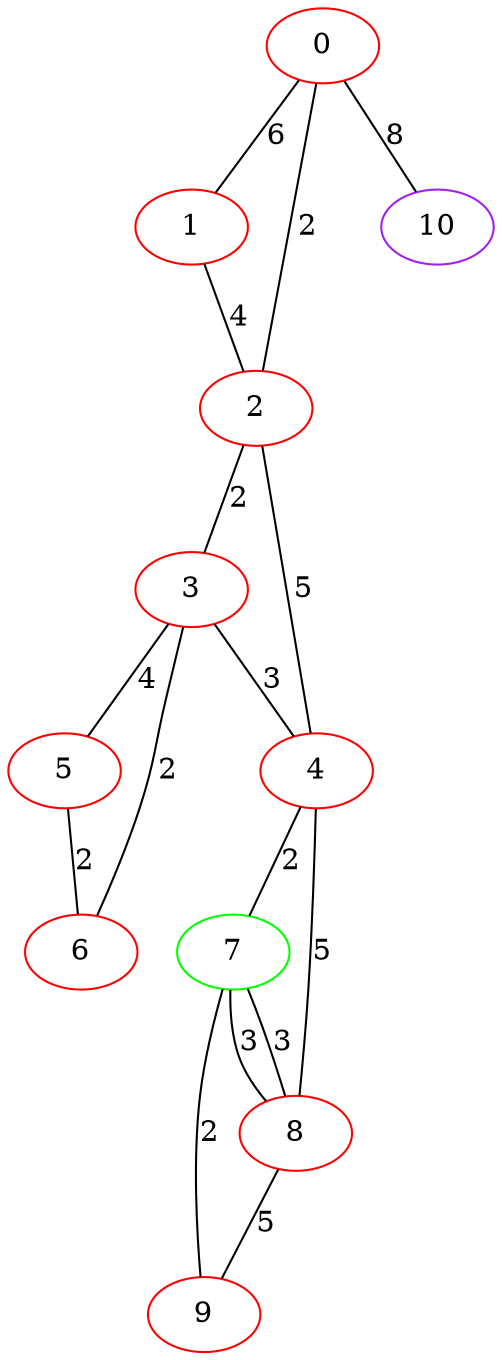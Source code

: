 graph "" {
0 [color=red, weight=1];
1 [color=red, weight=1];
2 [color=red, weight=1];
3 [color=red, weight=1];
4 [color=red, weight=1];
5 [color=red, weight=1];
6 [color=red, weight=1];
7 [color=green, weight=2];
8 [color=red, weight=1];
9 [color=red, weight=1];
10 [color=purple, weight=4];
0 -- 1  [key=0, label=6];
0 -- 2  [key=0, label=2];
0 -- 10  [key=0, label=8];
1 -- 2  [key=0, label=4];
2 -- 3  [key=0, label=2];
2 -- 4  [key=0, label=5];
3 -- 4  [key=0, label=3];
3 -- 5  [key=0, label=4];
3 -- 6  [key=0, label=2];
4 -- 8  [key=0, label=5];
4 -- 7  [key=0, label=2];
5 -- 6  [key=0, label=2];
7 -- 8  [key=0, label=3];
7 -- 8  [key=1, label=3];
7 -- 9  [key=0, label=2];
8 -- 9  [key=0, label=5];
}
